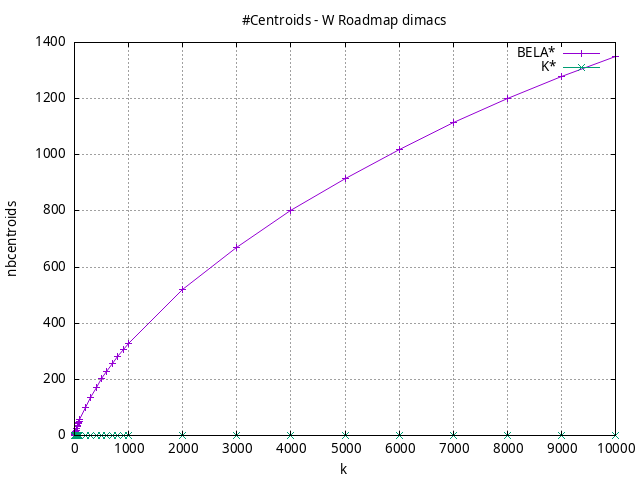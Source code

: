 #!/usr/bin/gnuplot
# -*- coding: utf-8 -*-
#
# results/roadmap/dimacs/W/USA-road-d.W.heuristic.nbcentroids.gnuplot
#
# Started on 01/09/2024 14:40:46
# Author: Carlos Linares López
set grid
set xlabel "k"
set ylabel "nbcentroids"

set title "#Centroids - W Roadmap dimacs"

set terminal png enhanced font "Ariel,10"
set output 'USA-road-d.W.heuristic.nbcentroids.png'

plot "-" title "BELA*"      with linesp, "-" title "K*"      with linesp

	1 1.0
	2 1.5
	3 2.32
	4 2.84
	5 3.75
	6 4.25
	7 5.07
	8 5.54
	9 6.44
	10 6.94
	20 13.13
	30 19.25
	40 24.98
	50 30.78
	60 36.06
	70 41.2
	80 46.24
	90 51.12
	100 56.06
	200 99.32
	300 136.76
	400 170.48
	500 201.29
	600 229.69
	700 255.93
	800 281.46
	900 304.83
	1000 327.93
	2000 519.65
	3000 670.89
	4000 802.13
	5000 915.68
	6000 1018.79
	7000 1114.81
	8000 1200.41
	9000 1279.05
	10000 1350.97
end
	1 0.0
	2 0.0
	3 0.0
	4 0.0
	5 0.0
	6 0.0
	7 0.0
	8 0.0
	9 0.0
	10 0.0
	20 0.0
	30 0.0
	40 0.0
	50 0.0
	60 0.0
	70 0.0
	80 0.0
	90 0.0
	100 0.0
	200 0.0
	300 0.0
	400 0.0
	500 0.0
	600 0.0
	700 0.0
	800 0.0
	900 0.0
	1000 0.0
	2000 0.0
	3000 0.0
	4000 0.0
	5000 0.0
	6000 0.0
	7000 0.0
	8000 0.0
	9000 0.0
	10000 0.0
end
